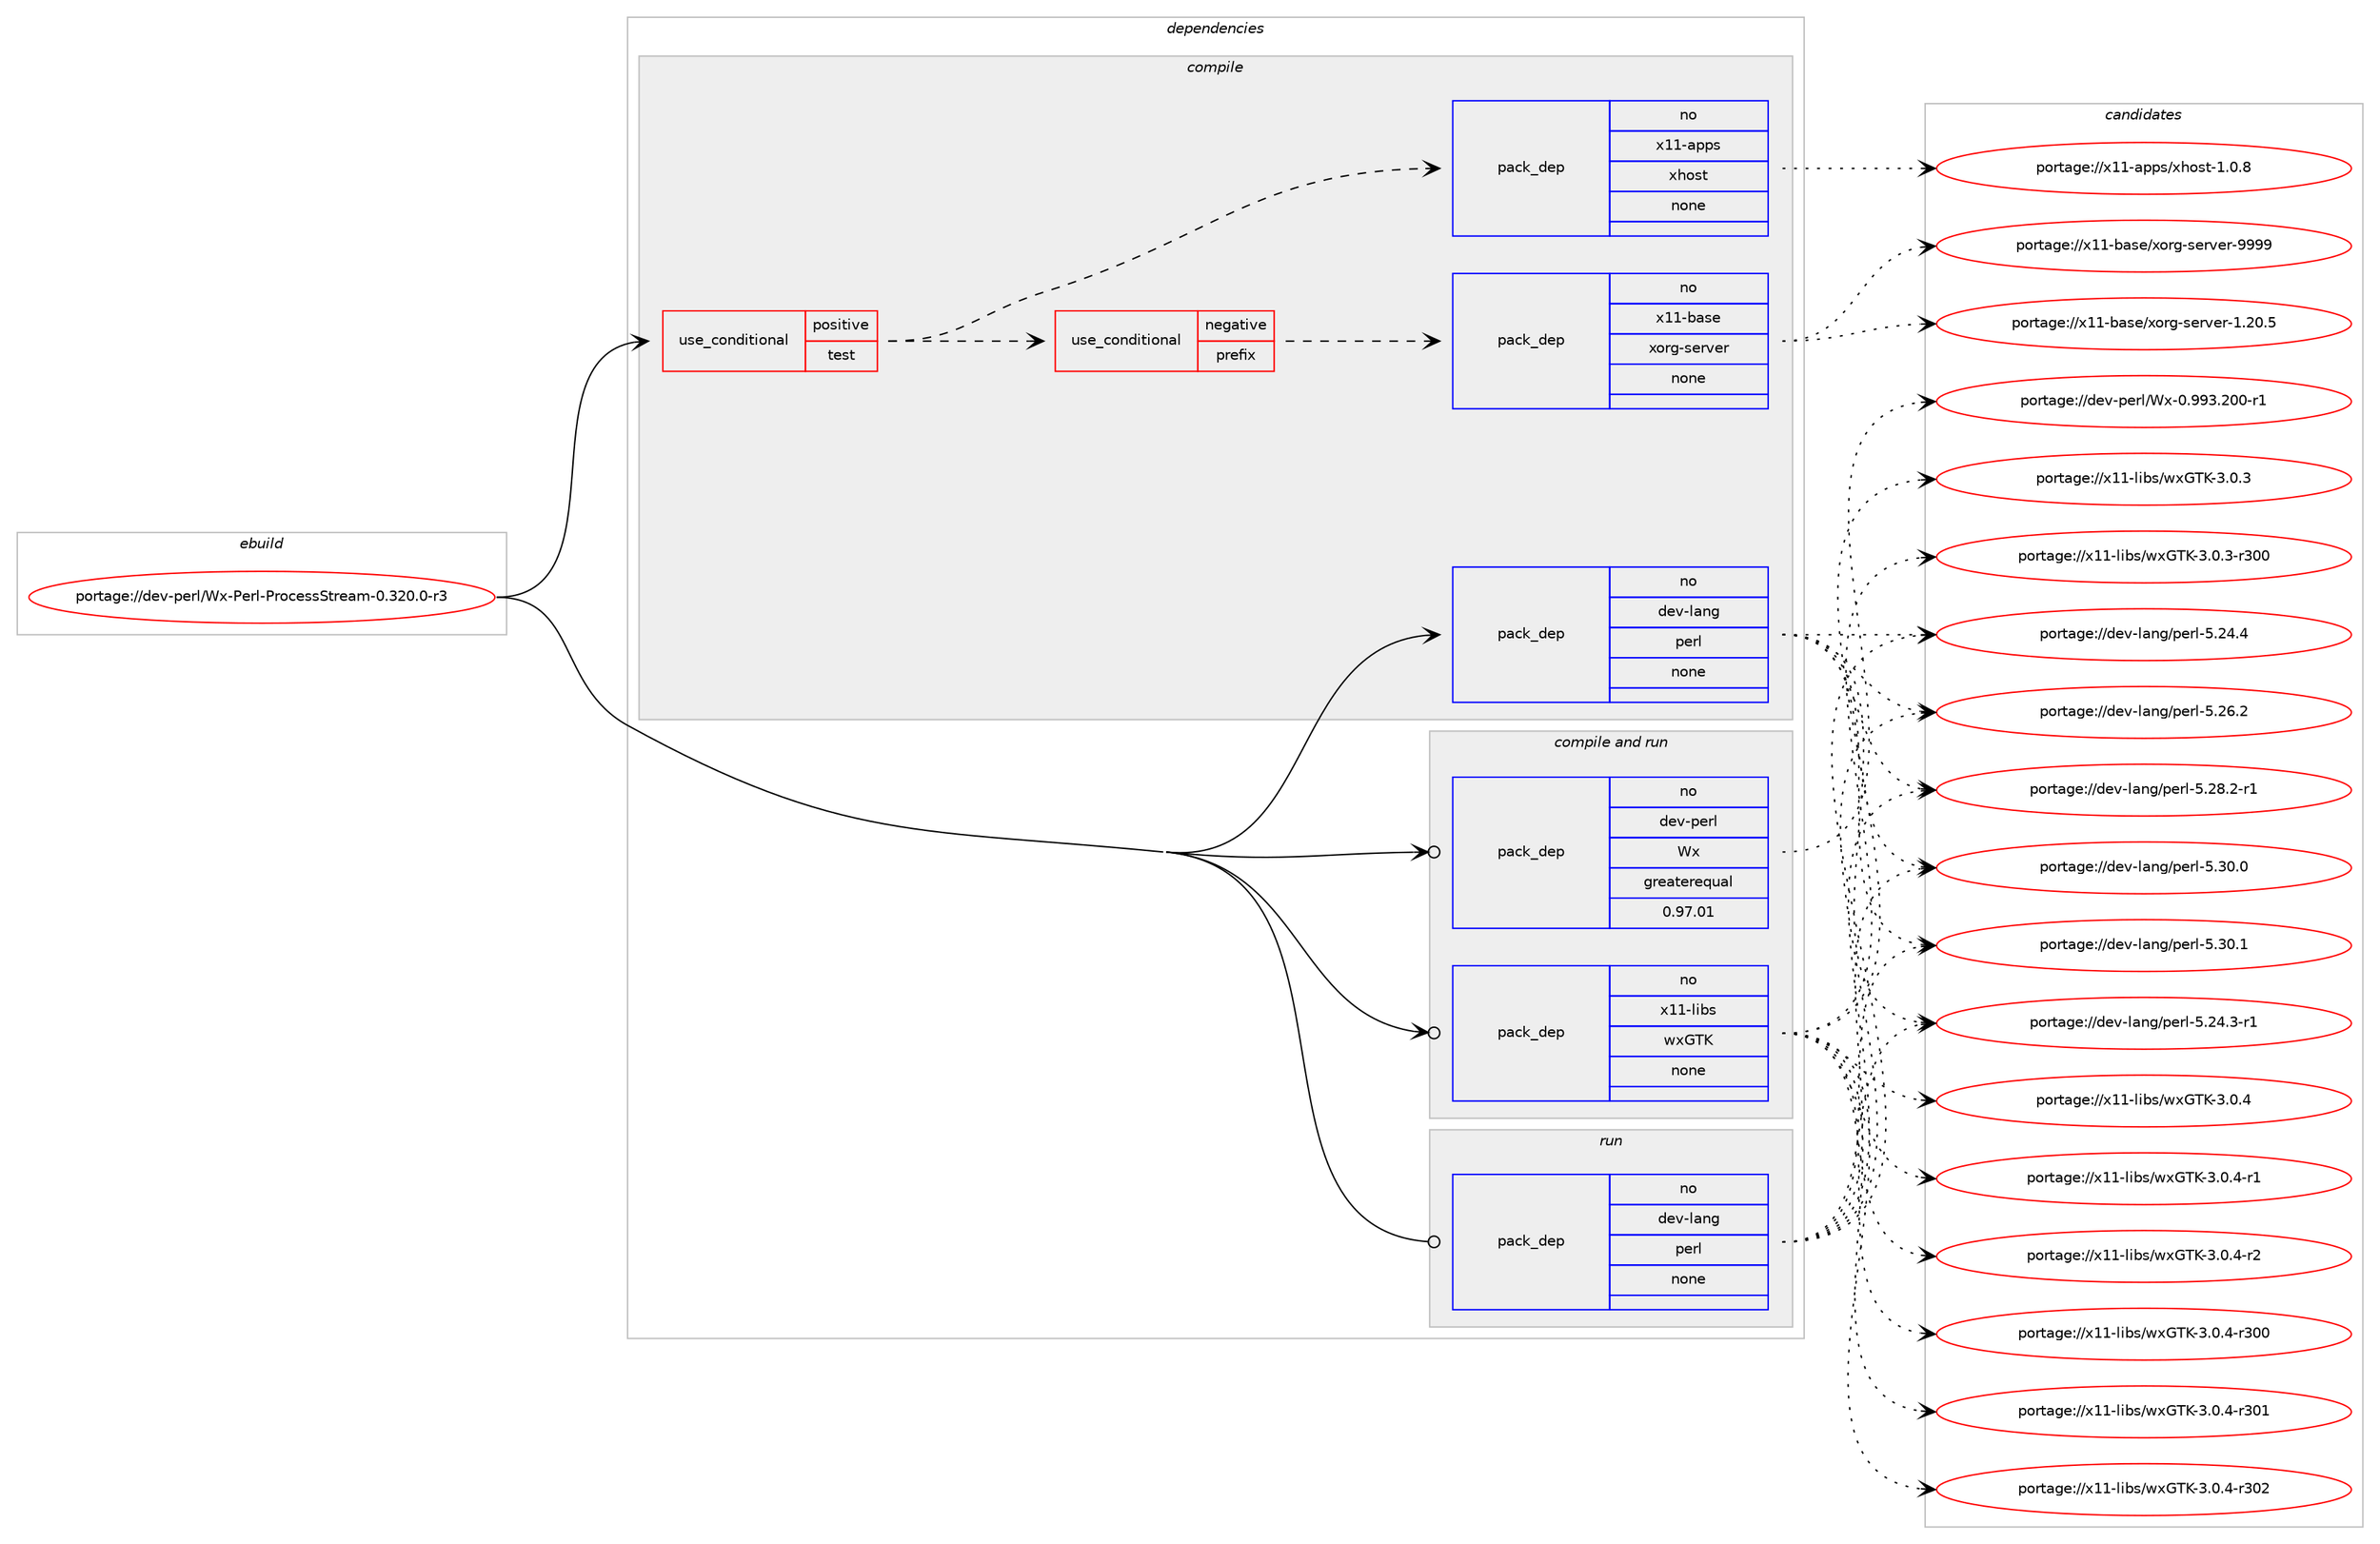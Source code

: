digraph prolog {

# *************
# Graph options
# *************

newrank=true;
concentrate=true;
compound=true;
graph [rankdir=LR,fontname=Helvetica,fontsize=10,ranksep=1.5];#, ranksep=2.5, nodesep=0.2];
edge  [arrowhead=vee];
node  [fontname=Helvetica,fontsize=10];

# **********
# The ebuild
# **********

subgraph cluster_leftcol {
color=gray;
rank=same;
label=<<i>ebuild</i>>;
id [label="portage://dev-perl/Wx-Perl-ProcessStream-0.320.0-r3", color=red, width=4, href="../dev-perl/Wx-Perl-ProcessStream-0.320.0-r3.svg"];
}

# ****************
# The dependencies
# ****************

subgraph cluster_midcol {
color=gray;
label=<<i>dependencies</i>>;
subgraph cluster_compile {
fillcolor="#eeeeee";
style=filled;
label=<<i>compile</i>>;
subgraph cond23848 {
dependency122773 [label=<<TABLE BORDER="0" CELLBORDER="1" CELLSPACING="0" CELLPADDING="4"><TR><TD ROWSPAN="3" CELLPADDING="10">use_conditional</TD></TR><TR><TD>positive</TD></TR><TR><TD>test</TD></TR></TABLE>>, shape=none, color=red];
subgraph cond23849 {
dependency122774 [label=<<TABLE BORDER="0" CELLBORDER="1" CELLSPACING="0" CELLPADDING="4"><TR><TD ROWSPAN="3" CELLPADDING="10">use_conditional</TD></TR><TR><TD>negative</TD></TR><TR><TD>prefix</TD></TR></TABLE>>, shape=none, color=red];
subgraph pack95729 {
dependency122775 [label=<<TABLE BORDER="0" CELLBORDER="1" CELLSPACING="0" CELLPADDING="4" WIDTH="220"><TR><TD ROWSPAN="6" CELLPADDING="30">pack_dep</TD></TR><TR><TD WIDTH="110">no</TD></TR><TR><TD>x11-base</TD></TR><TR><TD>xorg-server</TD></TR><TR><TD>none</TD></TR><TR><TD></TD></TR></TABLE>>, shape=none, color=blue];
}
dependency122774:e -> dependency122775:w [weight=20,style="dashed",arrowhead="vee"];
}
dependency122773:e -> dependency122774:w [weight=20,style="dashed",arrowhead="vee"];
subgraph pack95730 {
dependency122776 [label=<<TABLE BORDER="0" CELLBORDER="1" CELLSPACING="0" CELLPADDING="4" WIDTH="220"><TR><TD ROWSPAN="6" CELLPADDING="30">pack_dep</TD></TR><TR><TD WIDTH="110">no</TD></TR><TR><TD>x11-apps</TD></TR><TR><TD>xhost</TD></TR><TR><TD>none</TD></TR><TR><TD></TD></TR></TABLE>>, shape=none, color=blue];
}
dependency122773:e -> dependency122776:w [weight=20,style="dashed",arrowhead="vee"];
}
id:e -> dependency122773:w [weight=20,style="solid",arrowhead="vee"];
subgraph pack95731 {
dependency122777 [label=<<TABLE BORDER="0" CELLBORDER="1" CELLSPACING="0" CELLPADDING="4" WIDTH="220"><TR><TD ROWSPAN="6" CELLPADDING="30">pack_dep</TD></TR><TR><TD WIDTH="110">no</TD></TR><TR><TD>dev-lang</TD></TR><TR><TD>perl</TD></TR><TR><TD>none</TD></TR><TR><TD></TD></TR></TABLE>>, shape=none, color=blue];
}
id:e -> dependency122777:w [weight=20,style="solid",arrowhead="vee"];
}
subgraph cluster_compileandrun {
fillcolor="#eeeeee";
style=filled;
label=<<i>compile and run</i>>;
subgraph pack95732 {
dependency122778 [label=<<TABLE BORDER="0" CELLBORDER="1" CELLSPACING="0" CELLPADDING="4" WIDTH="220"><TR><TD ROWSPAN="6" CELLPADDING="30">pack_dep</TD></TR><TR><TD WIDTH="110">no</TD></TR><TR><TD>dev-perl</TD></TR><TR><TD>Wx</TD></TR><TR><TD>greaterequal</TD></TR><TR><TD>0.97.01</TD></TR></TABLE>>, shape=none, color=blue];
}
id:e -> dependency122778:w [weight=20,style="solid",arrowhead="odotvee"];
subgraph pack95733 {
dependency122779 [label=<<TABLE BORDER="0" CELLBORDER="1" CELLSPACING="0" CELLPADDING="4" WIDTH="220"><TR><TD ROWSPAN="6" CELLPADDING="30">pack_dep</TD></TR><TR><TD WIDTH="110">no</TD></TR><TR><TD>x11-libs</TD></TR><TR><TD>wxGTK</TD></TR><TR><TD>none</TD></TR><TR><TD></TD></TR></TABLE>>, shape=none, color=blue];
}
id:e -> dependency122779:w [weight=20,style="solid",arrowhead="odotvee"];
}
subgraph cluster_run {
fillcolor="#eeeeee";
style=filled;
label=<<i>run</i>>;
subgraph pack95734 {
dependency122780 [label=<<TABLE BORDER="0" CELLBORDER="1" CELLSPACING="0" CELLPADDING="4" WIDTH="220"><TR><TD ROWSPAN="6" CELLPADDING="30">pack_dep</TD></TR><TR><TD WIDTH="110">no</TD></TR><TR><TD>dev-lang</TD></TR><TR><TD>perl</TD></TR><TR><TD>none</TD></TR><TR><TD></TD></TR></TABLE>>, shape=none, color=blue];
}
id:e -> dependency122780:w [weight=20,style="solid",arrowhead="odot"];
}
}

# **************
# The candidates
# **************

subgraph cluster_choices {
rank=same;
color=gray;
label=<<i>candidates</i>>;

subgraph choice95729 {
color=black;
nodesep=1;
choiceportage1204949459897115101471201111141034511510111411810111445494650484653 [label="portage://x11-base/xorg-server-1.20.5", color=red, width=4,href="../x11-base/xorg-server-1.20.5.svg"];
choiceportage120494945989711510147120111114103451151011141181011144557575757 [label="portage://x11-base/xorg-server-9999", color=red, width=4,href="../x11-base/xorg-server-9999.svg"];
dependency122775:e -> choiceportage1204949459897115101471201111141034511510111411810111445494650484653:w [style=dotted,weight="100"];
dependency122775:e -> choiceportage120494945989711510147120111114103451151011141181011144557575757:w [style=dotted,weight="100"];
}
subgraph choice95730 {
color=black;
nodesep=1;
choiceportage1204949459711211211547120104111115116454946484656 [label="portage://x11-apps/xhost-1.0.8", color=red, width=4,href="../x11-apps/xhost-1.0.8.svg"];
dependency122776:e -> choiceportage1204949459711211211547120104111115116454946484656:w [style=dotted,weight="100"];
}
subgraph choice95731 {
color=black;
nodesep=1;
choiceportage100101118451089711010347112101114108455346505246514511449 [label="portage://dev-lang/perl-5.24.3-r1", color=red, width=4,href="../dev-lang/perl-5.24.3-r1.svg"];
choiceportage10010111845108971101034711210111410845534650524652 [label="portage://dev-lang/perl-5.24.4", color=red, width=4,href="../dev-lang/perl-5.24.4.svg"];
choiceportage10010111845108971101034711210111410845534650544650 [label="portage://dev-lang/perl-5.26.2", color=red, width=4,href="../dev-lang/perl-5.26.2.svg"];
choiceportage100101118451089711010347112101114108455346505646504511449 [label="portage://dev-lang/perl-5.28.2-r1", color=red, width=4,href="../dev-lang/perl-5.28.2-r1.svg"];
choiceportage10010111845108971101034711210111410845534651484648 [label="portage://dev-lang/perl-5.30.0", color=red, width=4,href="../dev-lang/perl-5.30.0.svg"];
choiceportage10010111845108971101034711210111410845534651484649 [label="portage://dev-lang/perl-5.30.1", color=red, width=4,href="../dev-lang/perl-5.30.1.svg"];
dependency122777:e -> choiceportage100101118451089711010347112101114108455346505246514511449:w [style=dotted,weight="100"];
dependency122777:e -> choiceportage10010111845108971101034711210111410845534650524652:w [style=dotted,weight="100"];
dependency122777:e -> choiceportage10010111845108971101034711210111410845534650544650:w [style=dotted,weight="100"];
dependency122777:e -> choiceportage100101118451089711010347112101114108455346505646504511449:w [style=dotted,weight="100"];
dependency122777:e -> choiceportage10010111845108971101034711210111410845534651484648:w [style=dotted,weight="100"];
dependency122777:e -> choiceportage10010111845108971101034711210111410845534651484649:w [style=dotted,weight="100"];
}
subgraph choice95732 {
color=black;
nodesep=1;
choiceportage100101118451121011141084787120454846575751465048484511449 [label="portage://dev-perl/Wx-0.993.200-r1", color=red, width=4,href="../dev-perl/Wx-0.993.200-r1.svg"];
dependency122778:e -> choiceportage100101118451121011141084787120454846575751465048484511449:w [style=dotted,weight="100"];
}
subgraph choice95733 {
color=black;
nodesep=1;
choiceportage1204949451081059811547119120718475455146484651 [label="portage://x11-libs/wxGTK-3.0.3", color=red, width=4,href="../x11-libs/wxGTK-3.0.3.svg"];
choiceportage120494945108105981154711912071847545514648465145114514848 [label="portage://x11-libs/wxGTK-3.0.3-r300", color=red, width=4,href="../x11-libs/wxGTK-3.0.3-r300.svg"];
choiceportage1204949451081059811547119120718475455146484652 [label="portage://x11-libs/wxGTK-3.0.4", color=red, width=4,href="../x11-libs/wxGTK-3.0.4.svg"];
choiceportage12049494510810598115471191207184754551464846524511449 [label="portage://x11-libs/wxGTK-3.0.4-r1", color=red, width=4,href="../x11-libs/wxGTK-3.0.4-r1.svg"];
choiceportage12049494510810598115471191207184754551464846524511450 [label="portage://x11-libs/wxGTK-3.0.4-r2", color=red, width=4,href="../x11-libs/wxGTK-3.0.4-r2.svg"];
choiceportage120494945108105981154711912071847545514648465245114514848 [label="portage://x11-libs/wxGTK-3.0.4-r300", color=red, width=4,href="../x11-libs/wxGTK-3.0.4-r300.svg"];
choiceportage120494945108105981154711912071847545514648465245114514849 [label="portage://x11-libs/wxGTK-3.0.4-r301", color=red, width=4,href="../x11-libs/wxGTK-3.0.4-r301.svg"];
choiceportage120494945108105981154711912071847545514648465245114514850 [label="portage://x11-libs/wxGTK-3.0.4-r302", color=red, width=4,href="../x11-libs/wxGTK-3.0.4-r302.svg"];
dependency122779:e -> choiceportage1204949451081059811547119120718475455146484651:w [style=dotted,weight="100"];
dependency122779:e -> choiceportage120494945108105981154711912071847545514648465145114514848:w [style=dotted,weight="100"];
dependency122779:e -> choiceportage1204949451081059811547119120718475455146484652:w [style=dotted,weight="100"];
dependency122779:e -> choiceportage12049494510810598115471191207184754551464846524511449:w [style=dotted,weight="100"];
dependency122779:e -> choiceportage12049494510810598115471191207184754551464846524511450:w [style=dotted,weight="100"];
dependency122779:e -> choiceportage120494945108105981154711912071847545514648465245114514848:w [style=dotted,weight="100"];
dependency122779:e -> choiceportage120494945108105981154711912071847545514648465245114514849:w [style=dotted,weight="100"];
dependency122779:e -> choiceportage120494945108105981154711912071847545514648465245114514850:w [style=dotted,weight="100"];
}
subgraph choice95734 {
color=black;
nodesep=1;
choiceportage100101118451089711010347112101114108455346505246514511449 [label="portage://dev-lang/perl-5.24.3-r1", color=red, width=4,href="../dev-lang/perl-5.24.3-r1.svg"];
choiceportage10010111845108971101034711210111410845534650524652 [label="portage://dev-lang/perl-5.24.4", color=red, width=4,href="../dev-lang/perl-5.24.4.svg"];
choiceportage10010111845108971101034711210111410845534650544650 [label="portage://dev-lang/perl-5.26.2", color=red, width=4,href="../dev-lang/perl-5.26.2.svg"];
choiceportage100101118451089711010347112101114108455346505646504511449 [label="portage://dev-lang/perl-5.28.2-r1", color=red, width=4,href="../dev-lang/perl-5.28.2-r1.svg"];
choiceportage10010111845108971101034711210111410845534651484648 [label="portage://dev-lang/perl-5.30.0", color=red, width=4,href="../dev-lang/perl-5.30.0.svg"];
choiceportage10010111845108971101034711210111410845534651484649 [label="portage://dev-lang/perl-5.30.1", color=red, width=4,href="../dev-lang/perl-5.30.1.svg"];
dependency122780:e -> choiceportage100101118451089711010347112101114108455346505246514511449:w [style=dotted,weight="100"];
dependency122780:e -> choiceportage10010111845108971101034711210111410845534650524652:w [style=dotted,weight="100"];
dependency122780:e -> choiceportage10010111845108971101034711210111410845534650544650:w [style=dotted,weight="100"];
dependency122780:e -> choiceportage100101118451089711010347112101114108455346505646504511449:w [style=dotted,weight="100"];
dependency122780:e -> choiceportage10010111845108971101034711210111410845534651484648:w [style=dotted,weight="100"];
dependency122780:e -> choiceportage10010111845108971101034711210111410845534651484649:w [style=dotted,weight="100"];
}
}

}
